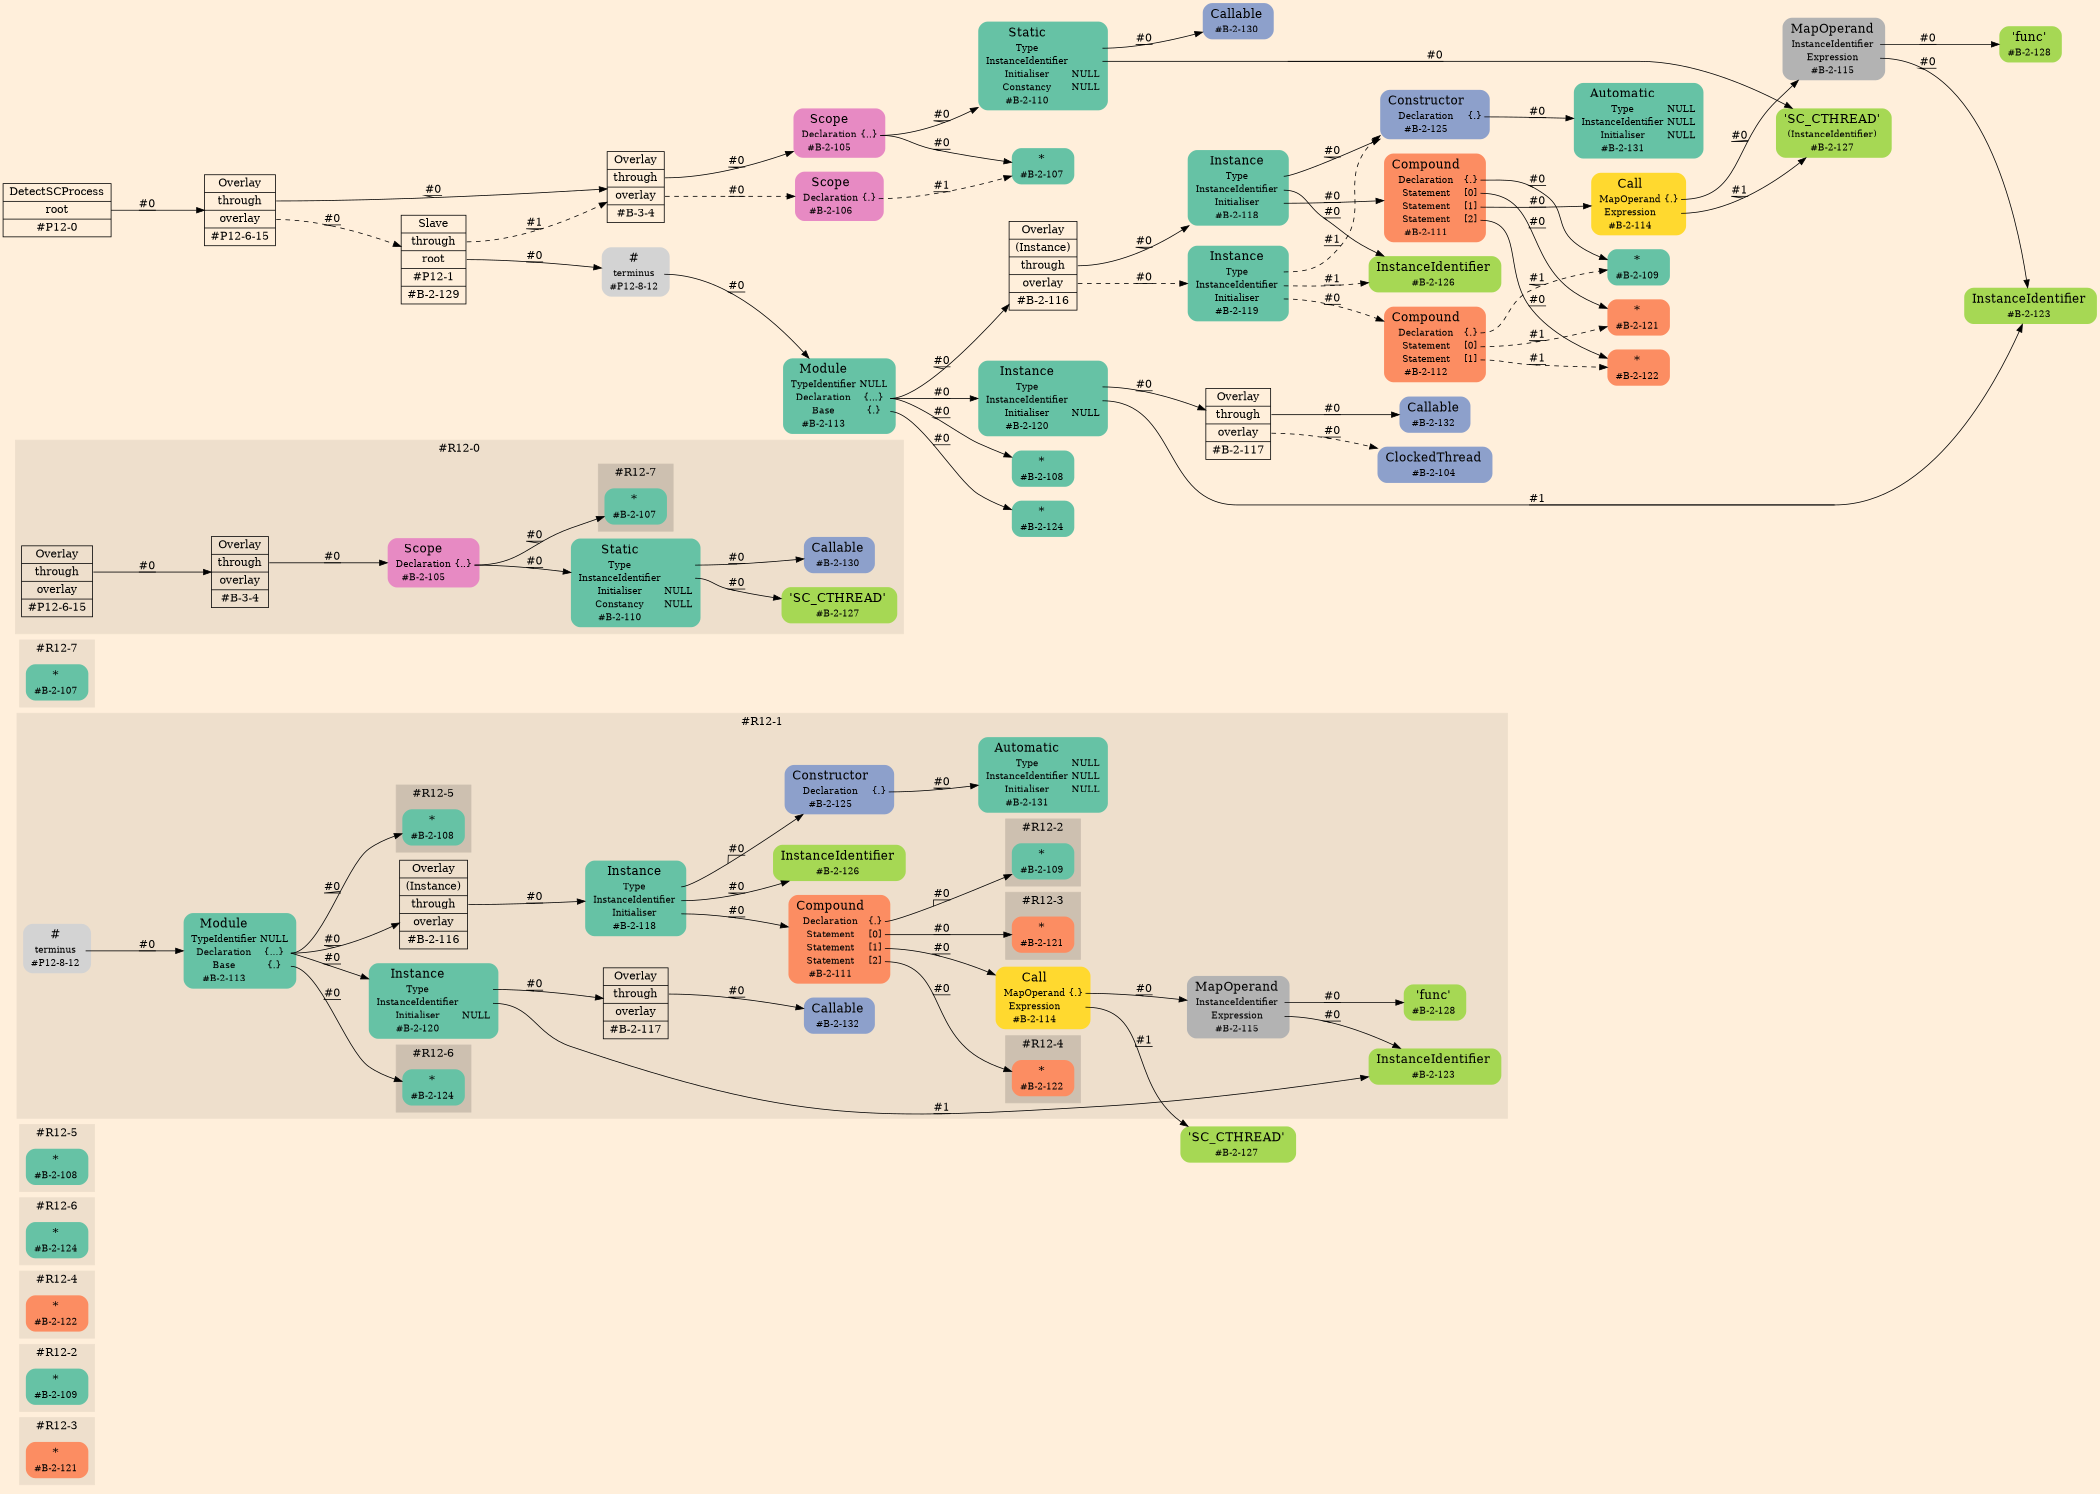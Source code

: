 digraph Inferno {
graph [
rankdir = "LR"
ranksep = 1.0
size = "14,20"
bgcolor = antiquewhite1
color = black
fontcolor = black
];
node [
];
subgraph "cluster#R12-3" {
label = "#R12-3"
style = "filled"
color = antiquewhite2
"#R12-3/#B-2-121" [
shape = "plaintext"
fillcolor = "/set28/2"
label = <<TABLE BORDER="0" CELLBORDER="0" CELLSPACING="0">
 <TR>
  <TD><FONT POINT-SIZE="16.0">*</FONT></TD>
  <TD></TD>
 </TR>
 <TR>
  <TD>#B-2-121</TD>
  <TD PORT="port0"></TD>
 </TR>
</TABLE>>
style = "rounded,filled"
fontsize = "12"
];
}
subgraph "cluster#R12-2" {
label = "#R12-2"
style = "filled"
color = antiquewhite2
"#R12-2/#B-2-109" [
shape = "plaintext"
fillcolor = "/set28/1"
label = <<TABLE BORDER="0" CELLBORDER="0" CELLSPACING="0">
 <TR>
  <TD><FONT POINT-SIZE="16.0">*</FONT></TD>
  <TD></TD>
 </TR>
 <TR>
  <TD>#B-2-109</TD>
  <TD PORT="port0"></TD>
 </TR>
</TABLE>>
style = "rounded,filled"
fontsize = "12"
];
}
subgraph "cluster#R12-4" {
label = "#R12-4"
style = "filled"
color = antiquewhite2
"#R12-4/#B-2-122" [
shape = "plaintext"
fillcolor = "/set28/2"
label = <<TABLE BORDER="0" CELLBORDER="0" CELLSPACING="0">
 <TR>
  <TD><FONT POINT-SIZE="16.0">*</FONT></TD>
  <TD></TD>
 </TR>
 <TR>
  <TD>#B-2-122</TD>
  <TD PORT="port0"></TD>
 </TR>
</TABLE>>
style = "rounded,filled"
fontsize = "12"
];
}
subgraph "cluster#R12-6" {
label = "#R12-6"
style = "filled"
color = antiquewhite2
"#R12-6/#B-2-124" [
shape = "plaintext"
fillcolor = "/set28/1"
label = <<TABLE BORDER="0" CELLBORDER="0" CELLSPACING="0">
 <TR>
  <TD><FONT POINT-SIZE="16.0">*</FONT></TD>
  <TD></TD>
 </TR>
 <TR>
  <TD>#B-2-124</TD>
  <TD PORT="port0"></TD>
 </TR>
</TABLE>>
style = "rounded,filled"
fontsize = "12"
];
}
subgraph "cluster#R12-5" {
label = "#R12-5"
style = "filled"
color = antiquewhite2
"#R12-5/#B-2-108" [
shape = "plaintext"
fillcolor = "/set28/1"
label = <<TABLE BORDER="0" CELLBORDER="0" CELLSPACING="0">
 <TR>
  <TD><FONT POINT-SIZE="16.0">*</FONT></TD>
  <TD></TD>
 </TR>
 <TR>
  <TD>#B-2-108</TD>
  <TD PORT="port0"></TD>
 </TR>
</TABLE>>
style = "rounded,filled"
fontsize = "12"
];
}
"#R12-1/#B-2-127" [
shape = "plaintext"
fillcolor = "/set28/5"
label = <<TABLE BORDER="0" CELLBORDER="0" CELLSPACING="0">
 <TR>
  <TD><FONT POINT-SIZE="16.0">'SC_CTHREAD'</FONT></TD>
  <TD></TD>
 </TR>
 <TR>
  <TD>#B-2-127</TD>
  <TD PORT="port0"></TD>
 </TR>
</TABLE>>
style = "rounded,filled"
fontsize = "12"
];
subgraph "cluster#R12-1" {
label = "#R12-1"
style = "filled"
color = antiquewhite2
"#R12-1/#B-2-132" [
shape = "plaintext"
fillcolor = "/set28/3"
label = <<TABLE BORDER="0" CELLBORDER="0" CELLSPACING="0">
 <TR>
  <TD><FONT POINT-SIZE="16.0">Callable</FONT></TD>
  <TD></TD>
 </TR>
 <TR>
  <TD>#B-2-132</TD>
  <TD PORT="port0"></TD>
 </TR>
</TABLE>>
style = "rounded,filled"
fontsize = "12"
];
"#R12-1/#B-2-117" [
shape = "record"
fillcolor = antiquewhite2
label = "<fixed> Overlay | <port0> through | <port1> overlay | <port2> #B-2-117"
style = "filled"
fontsize = "14"
color = black
fontcolor = black
];
"#R12-1/#B-2-120" [
shape = "plaintext"
fillcolor = "/set28/1"
label = <<TABLE BORDER="0" CELLBORDER="0" CELLSPACING="0">
 <TR>
  <TD><FONT POINT-SIZE="16.0">Instance</FONT></TD>
  <TD></TD>
 </TR>
 <TR>
  <TD>Type</TD>
  <TD PORT="port0"></TD>
 </TR>
 <TR>
  <TD>InstanceIdentifier</TD>
  <TD PORT="port1"></TD>
 </TR>
 <TR>
  <TD>Initialiser</TD>
  <TD PORT="port2">NULL</TD>
 </TR>
 <TR>
  <TD>#B-2-120</TD>
  <TD PORT="port3"></TD>
 </TR>
</TABLE>>
style = "rounded,filled"
fontsize = "12"
];
"#R12-1/#B-2-128" [
shape = "plaintext"
fillcolor = "/set28/5"
label = <<TABLE BORDER="0" CELLBORDER="0" CELLSPACING="0">
 <TR>
  <TD><FONT POINT-SIZE="16.0">'func'</FONT></TD>
  <TD></TD>
 </TR>
 <TR>
  <TD>#B-2-128</TD>
  <TD PORT="port0"></TD>
 </TR>
</TABLE>>
style = "rounded,filled"
fontsize = "12"
];
"#R12-1/#B-2-115" [
shape = "plaintext"
fillcolor = "/set28/8"
label = <<TABLE BORDER="0" CELLBORDER="0" CELLSPACING="0">
 <TR>
  <TD><FONT POINT-SIZE="16.0">MapOperand</FONT></TD>
  <TD></TD>
 </TR>
 <TR>
  <TD>InstanceIdentifier</TD>
  <TD PORT="port0"></TD>
 </TR>
 <TR>
  <TD>Expression</TD>
  <TD PORT="port1"></TD>
 </TR>
 <TR>
  <TD>#B-2-115</TD>
  <TD PORT="port2"></TD>
 </TR>
</TABLE>>
style = "rounded,filled"
fontsize = "12"
];
"#R12-1/#B-2-111" [
shape = "plaintext"
fillcolor = "/set28/2"
label = <<TABLE BORDER="0" CELLBORDER="0" CELLSPACING="0">
 <TR>
  <TD><FONT POINT-SIZE="16.0">Compound</FONT></TD>
  <TD></TD>
 </TR>
 <TR>
  <TD>Declaration</TD>
  <TD PORT="port0">{.}</TD>
 </TR>
 <TR>
  <TD>Statement</TD>
  <TD PORT="port1">[0]</TD>
 </TR>
 <TR>
  <TD>Statement</TD>
  <TD PORT="port2">[1]</TD>
 </TR>
 <TR>
  <TD>Statement</TD>
  <TD PORT="port3">[2]</TD>
 </TR>
 <TR>
  <TD>#B-2-111</TD>
  <TD PORT="port4"></TD>
 </TR>
</TABLE>>
style = "rounded,filled"
fontsize = "12"
];
"#R12-1/#B-2-123" [
shape = "plaintext"
fillcolor = "/set28/5"
label = <<TABLE BORDER="0" CELLBORDER="0" CELLSPACING="0">
 <TR>
  <TD><FONT POINT-SIZE="16.0">InstanceIdentifier</FONT></TD>
  <TD></TD>
 </TR>
 <TR>
  <TD>#B-2-123</TD>
  <TD PORT="port0"></TD>
 </TR>
</TABLE>>
style = "rounded,filled"
fontsize = "12"
];
"#R12-1/#B-2-113" [
shape = "plaintext"
fillcolor = "/set28/1"
label = <<TABLE BORDER="0" CELLBORDER="0" CELLSPACING="0">
 <TR>
  <TD><FONT POINT-SIZE="16.0">Module</FONT></TD>
  <TD></TD>
 </TR>
 <TR>
  <TD>TypeIdentifier</TD>
  <TD PORT="port0">NULL</TD>
 </TR>
 <TR>
  <TD>Declaration</TD>
  <TD PORT="port1">{...}</TD>
 </TR>
 <TR>
  <TD>Base</TD>
  <TD PORT="port2">{.}</TD>
 </TR>
 <TR>
  <TD>#B-2-113</TD>
  <TD PORT="port3"></TD>
 </TR>
</TABLE>>
style = "rounded,filled"
fontsize = "12"
];
"#R12-1/#P12-8-12" [
shape = "plaintext"
label = <<TABLE BORDER="0" CELLBORDER="0" CELLSPACING="0">
 <TR>
  <TD><FONT POINT-SIZE="16.0">#</FONT></TD>
  <TD></TD>
 </TR>
 <TR>
  <TD>terminus</TD>
  <TD PORT="port0"></TD>
 </TR>
 <TR>
  <TD>#P12-8-12</TD>
  <TD PORT="port1"></TD>
 </TR>
</TABLE>>
style = "rounded,filled"
fontsize = "12"
];
"#R12-1/#B-2-116" [
shape = "record"
fillcolor = antiquewhite2
label = "<fixed> Overlay | <port0> (Instance) | <port1> through | <port2> overlay | <port3> #B-2-116"
style = "filled"
fontsize = "14"
color = black
fontcolor = black
];
"#R12-1/#B-2-131" [
shape = "plaintext"
fillcolor = "/set28/1"
label = <<TABLE BORDER="0" CELLBORDER="0" CELLSPACING="0">
 <TR>
  <TD><FONT POINT-SIZE="16.0">Automatic</FONT></TD>
  <TD></TD>
 </TR>
 <TR>
  <TD>Type</TD>
  <TD PORT="port0">NULL</TD>
 </TR>
 <TR>
  <TD>InstanceIdentifier</TD>
  <TD PORT="port1">NULL</TD>
 </TR>
 <TR>
  <TD>Initialiser</TD>
  <TD PORT="port2">NULL</TD>
 </TR>
 <TR>
  <TD>#B-2-131</TD>
  <TD PORT="port3"></TD>
 </TR>
</TABLE>>
style = "rounded,filled"
fontsize = "12"
];
"#R12-1/#B-2-114" [
shape = "plaintext"
fillcolor = "/set28/6"
label = <<TABLE BORDER="0" CELLBORDER="0" CELLSPACING="0">
 <TR>
  <TD><FONT POINT-SIZE="16.0">Call</FONT></TD>
  <TD></TD>
 </TR>
 <TR>
  <TD>MapOperand</TD>
  <TD PORT="port0">{.}</TD>
 </TR>
 <TR>
  <TD>Expression</TD>
  <TD PORT="port1"></TD>
 </TR>
 <TR>
  <TD>#B-2-114</TD>
  <TD PORT="port2"></TD>
 </TR>
</TABLE>>
style = "rounded,filled"
fontsize = "12"
];
"#R12-1/#B-2-126" [
shape = "plaintext"
fillcolor = "/set28/5"
label = <<TABLE BORDER="0" CELLBORDER="0" CELLSPACING="0">
 <TR>
  <TD><FONT POINT-SIZE="16.0">InstanceIdentifier</FONT></TD>
  <TD></TD>
 </TR>
 <TR>
  <TD>#B-2-126</TD>
  <TD PORT="port0"></TD>
 </TR>
</TABLE>>
style = "rounded,filled"
fontsize = "12"
];
"#R12-1/#B-2-118" [
shape = "plaintext"
fillcolor = "/set28/1"
label = <<TABLE BORDER="0" CELLBORDER="0" CELLSPACING="0">
 <TR>
  <TD><FONT POINT-SIZE="16.0">Instance</FONT></TD>
  <TD></TD>
 </TR>
 <TR>
  <TD>Type</TD>
  <TD PORT="port0"></TD>
 </TR>
 <TR>
  <TD>InstanceIdentifier</TD>
  <TD PORT="port1"></TD>
 </TR>
 <TR>
  <TD>Initialiser</TD>
  <TD PORT="port2"></TD>
 </TR>
 <TR>
  <TD>#B-2-118</TD>
  <TD PORT="port3"></TD>
 </TR>
</TABLE>>
style = "rounded,filled"
fontsize = "12"
];
"#R12-1/#B-2-125" [
shape = "plaintext"
fillcolor = "/set28/3"
label = <<TABLE BORDER="0" CELLBORDER="0" CELLSPACING="0">
 <TR>
  <TD><FONT POINT-SIZE="16.0">Constructor</FONT></TD>
  <TD></TD>
 </TR>
 <TR>
  <TD>Declaration</TD>
  <TD PORT="port0">{.}</TD>
 </TR>
 <TR>
  <TD>#B-2-125</TD>
  <TD PORT="port1"></TD>
 </TR>
</TABLE>>
style = "rounded,filled"
fontsize = "12"
];
subgraph "cluster#R12-5" {
label = "#R12-5"
style = "filled"
color = antiquewhite3
"#R12-1/#B-2-108" [
shape = "plaintext"
fillcolor = "/set28/1"
label = <<TABLE BORDER="0" CELLBORDER="0" CELLSPACING="0">
 <TR>
  <TD><FONT POINT-SIZE="16.0">*</FONT></TD>
  <TD></TD>
 </TR>
 <TR>
  <TD>#B-2-108</TD>
  <TD PORT="port0"></TD>
 </TR>
</TABLE>>
style = "rounded,filled"
fontsize = "12"
];
}
subgraph "cluster#R12-6" {
label = "#R12-6"
style = "filled"
color = antiquewhite3
"#R12-1/#B-2-124" [
shape = "plaintext"
fillcolor = "/set28/1"
label = <<TABLE BORDER="0" CELLBORDER="0" CELLSPACING="0">
 <TR>
  <TD><FONT POINT-SIZE="16.0">*</FONT></TD>
  <TD></TD>
 </TR>
 <TR>
  <TD>#B-2-124</TD>
  <TD PORT="port0"></TD>
 </TR>
</TABLE>>
style = "rounded,filled"
fontsize = "12"
];
}
subgraph "cluster#R12-4" {
label = "#R12-4"
style = "filled"
color = antiquewhite3
"#R12-1/#B-2-122" [
shape = "plaintext"
fillcolor = "/set28/2"
label = <<TABLE BORDER="0" CELLBORDER="0" CELLSPACING="0">
 <TR>
  <TD><FONT POINT-SIZE="16.0">*</FONT></TD>
  <TD></TD>
 </TR>
 <TR>
  <TD>#B-2-122</TD>
  <TD PORT="port0"></TD>
 </TR>
</TABLE>>
style = "rounded,filled"
fontsize = "12"
];
}
subgraph "cluster#R12-2" {
label = "#R12-2"
style = "filled"
color = antiquewhite3
"#R12-1/#B-2-109" [
shape = "plaintext"
fillcolor = "/set28/1"
label = <<TABLE BORDER="0" CELLBORDER="0" CELLSPACING="0">
 <TR>
  <TD><FONT POINT-SIZE="16.0">*</FONT></TD>
  <TD></TD>
 </TR>
 <TR>
  <TD>#B-2-109</TD>
  <TD PORT="port0"></TD>
 </TR>
</TABLE>>
style = "rounded,filled"
fontsize = "12"
];
}
subgraph "cluster#R12-3" {
label = "#R12-3"
style = "filled"
color = antiquewhite3
"#R12-1/#B-2-121" [
shape = "plaintext"
fillcolor = "/set28/2"
label = <<TABLE BORDER="0" CELLBORDER="0" CELLSPACING="0">
 <TR>
  <TD><FONT POINT-SIZE="16.0">*</FONT></TD>
  <TD></TD>
 </TR>
 <TR>
  <TD>#B-2-121</TD>
  <TD PORT="port0"></TD>
 </TR>
</TABLE>>
style = "rounded,filled"
fontsize = "12"
];
}
}
subgraph "cluster#R12-7" {
label = "#R12-7"
style = "filled"
color = antiquewhite2
"#R12-7/#B-2-107" [
shape = "plaintext"
fillcolor = "/set28/1"
label = <<TABLE BORDER="0" CELLBORDER="0" CELLSPACING="0">
 <TR>
  <TD><FONT POINT-SIZE="16.0">*</FONT></TD>
  <TD></TD>
 </TR>
 <TR>
  <TD>#B-2-107</TD>
  <TD PORT="port0"></TD>
 </TR>
</TABLE>>
style = "rounded,filled"
fontsize = "12"
];
}
subgraph "cluster#R12-0" {
label = "#R12-0"
style = "filled"
color = antiquewhite2
"#R12-0/#B-2-130" [
shape = "plaintext"
fillcolor = "/set28/3"
label = <<TABLE BORDER="0" CELLBORDER="0" CELLSPACING="0">
 <TR>
  <TD><FONT POINT-SIZE="16.0">Callable</FONT></TD>
  <TD></TD>
 </TR>
 <TR>
  <TD>#B-2-130</TD>
  <TD PORT="port0"></TD>
 </TR>
</TABLE>>
style = "rounded,filled"
fontsize = "12"
];
"#R12-0/#B-2-110" [
shape = "plaintext"
fillcolor = "/set28/1"
label = <<TABLE BORDER="0" CELLBORDER="0" CELLSPACING="0">
 <TR>
  <TD><FONT POINT-SIZE="16.0">Static</FONT></TD>
  <TD></TD>
 </TR>
 <TR>
  <TD>Type</TD>
  <TD PORT="port0"></TD>
 </TR>
 <TR>
  <TD>InstanceIdentifier</TD>
  <TD PORT="port1"></TD>
 </TR>
 <TR>
  <TD>Initialiser</TD>
  <TD PORT="port2">NULL</TD>
 </TR>
 <TR>
  <TD>Constancy</TD>
  <TD PORT="port3">NULL</TD>
 </TR>
 <TR>
  <TD>#B-2-110</TD>
  <TD PORT="port4"></TD>
 </TR>
</TABLE>>
style = "rounded,filled"
fontsize = "12"
];
"#R12-0/#B-2-127" [
shape = "plaintext"
fillcolor = "/set28/5"
label = <<TABLE BORDER="0" CELLBORDER="0" CELLSPACING="0">
 <TR>
  <TD><FONT POINT-SIZE="16.0">'SC_CTHREAD'</FONT></TD>
  <TD></TD>
 </TR>
 <TR>
  <TD>#B-2-127</TD>
  <TD PORT="port0"></TD>
 </TR>
</TABLE>>
style = "rounded,filled"
fontsize = "12"
];
"#R12-0/#B-2-105" [
shape = "plaintext"
fillcolor = "/set28/4"
label = <<TABLE BORDER="0" CELLBORDER="0" CELLSPACING="0">
 <TR>
  <TD><FONT POINT-SIZE="16.0">Scope</FONT></TD>
  <TD></TD>
 </TR>
 <TR>
  <TD>Declaration</TD>
  <TD PORT="port0">{..}</TD>
 </TR>
 <TR>
  <TD>#B-2-105</TD>
  <TD PORT="port1"></TD>
 </TR>
</TABLE>>
style = "rounded,filled"
fontsize = "12"
];
"#R12-0/#P12-6-15" [
shape = "record"
fillcolor = antiquewhite2
label = "<fixed> Overlay | <port0> through | <port1> overlay | <port2> #P12-6-15"
style = "filled"
fontsize = "14"
color = black
fontcolor = black
];
"#R12-0/#B-3-4" [
shape = "record"
fillcolor = antiquewhite2
label = "<fixed> Overlay | <port0> through | <port1> overlay | <port2> #B-3-4"
style = "filled"
fontsize = "14"
color = black
fontcolor = black
];
subgraph "cluster#R12-7" {
label = "#R12-7"
style = "filled"
color = antiquewhite3
"#R12-0/#B-2-107" [
shape = "plaintext"
fillcolor = "/set28/1"
label = <<TABLE BORDER="0" CELLBORDER="0" CELLSPACING="0">
 <TR>
  <TD><FONT POINT-SIZE="16.0">*</FONT></TD>
  <TD></TD>
 </TR>
 <TR>
  <TD>#B-2-107</TD>
  <TD PORT="port0"></TD>
 </TR>
</TABLE>>
style = "rounded,filled"
fontsize = "12"
];
}
}
"CR#P12-0" [
shape = "record"
fillcolor = antiquewhite1
label = "<fixed> DetectSCProcess | <port0> root | <port1> #P12-0"
style = "filled"
fontsize = "14"
color = black
fontcolor = black
];
"#P12-6-15" [
shape = "record"
fillcolor = antiquewhite1
label = "<fixed> Overlay | <port0> through | <port1> overlay | <port2> #P12-6-15"
style = "filled"
fontsize = "14"
color = black
fontcolor = black
];
"#B-3-4" [
shape = "record"
fillcolor = antiquewhite1
label = "<fixed> Overlay | <port0> through | <port1> overlay | <port2> #B-3-4"
style = "filled"
fontsize = "14"
color = black
fontcolor = black
];
"#B-2-105" [
shape = "plaintext"
fillcolor = "/set28/4"
label = <<TABLE BORDER="0" CELLBORDER="0" CELLSPACING="0">
 <TR>
  <TD><FONT POINT-SIZE="16.0">Scope</FONT></TD>
  <TD></TD>
 </TR>
 <TR>
  <TD>Declaration</TD>
  <TD PORT="port0">{..}</TD>
 </TR>
 <TR>
  <TD>#B-2-105</TD>
  <TD PORT="port1"></TD>
 </TR>
</TABLE>>
style = "rounded,filled"
fontsize = "12"
];
"#B-2-107" [
shape = "plaintext"
fillcolor = "/set28/1"
label = <<TABLE BORDER="0" CELLBORDER="0" CELLSPACING="0">
 <TR>
  <TD><FONT POINT-SIZE="16.0">*</FONT></TD>
  <TD></TD>
 </TR>
 <TR>
  <TD>#B-2-107</TD>
  <TD PORT="port0"></TD>
 </TR>
</TABLE>>
style = "rounded,filled"
fontsize = "12"
];
"#B-2-110" [
shape = "plaintext"
fillcolor = "/set28/1"
label = <<TABLE BORDER="0" CELLBORDER="0" CELLSPACING="0">
 <TR>
  <TD><FONT POINT-SIZE="16.0">Static</FONT></TD>
  <TD></TD>
 </TR>
 <TR>
  <TD>Type</TD>
  <TD PORT="port0"></TD>
 </TR>
 <TR>
  <TD>InstanceIdentifier</TD>
  <TD PORT="port1"></TD>
 </TR>
 <TR>
  <TD>Initialiser</TD>
  <TD PORT="port2">NULL</TD>
 </TR>
 <TR>
  <TD>Constancy</TD>
  <TD PORT="port3">NULL</TD>
 </TR>
 <TR>
  <TD>#B-2-110</TD>
  <TD PORT="port4"></TD>
 </TR>
</TABLE>>
style = "rounded,filled"
fontsize = "12"
];
"#B-2-130" [
shape = "plaintext"
fillcolor = "/set28/3"
label = <<TABLE BORDER="0" CELLBORDER="0" CELLSPACING="0">
 <TR>
  <TD><FONT POINT-SIZE="16.0">Callable</FONT></TD>
  <TD></TD>
 </TR>
 <TR>
  <TD>#B-2-130</TD>
  <TD PORT="port0"></TD>
 </TR>
</TABLE>>
style = "rounded,filled"
fontsize = "12"
];
"#B-2-127" [
shape = "plaintext"
fillcolor = "/set28/5"
label = <<TABLE BORDER="0" CELLBORDER="0" CELLSPACING="0">
 <TR>
  <TD><FONT POINT-SIZE="16.0">'SC_CTHREAD'</FONT></TD>
  <TD></TD>
 </TR>
 <TR>
  <TD>(InstanceIdentifier)</TD>
  <TD PORT="port0"></TD>
 </TR>
 <TR>
  <TD>#B-2-127</TD>
  <TD PORT="port1"></TD>
 </TR>
</TABLE>>
style = "rounded,filled"
fontsize = "12"
];
"#B-2-106" [
shape = "plaintext"
fillcolor = "/set28/4"
label = <<TABLE BORDER="0" CELLBORDER="0" CELLSPACING="0">
 <TR>
  <TD><FONT POINT-SIZE="16.0">Scope</FONT></TD>
  <TD></TD>
 </TR>
 <TR>
  <TD>Declaration</TD>
  <TD PORT="port0">{.}</TD>
 </TR>
 <TR>
  <TD>#B-2-106</TD>
  <TD PORT="port1"></TD>
 </TR>
</TABLE>>
style = "rounded,filled"
fontsize = "12"
];
"#B-2-129" [
shape = "record"
fillcolor = antiquewhite1
label = "<fixed> Slave | <port0> through | <port1> root | <port2> #P12-1 | <port3> #B-2-129"
style = "filled"
fontsize = "14"
color = black
fontcolor = black
];
"#P12-8-12" [
shape = "plaintext"
label = <<TABLE BORDER="0" CELLBORDER="0" CELLSPACING="0">
 <TR>
  <TD><FONT POINT-SIZE="16.0">#</FONT></TD>
  <TD></TD>
 </TR>
 <TR>
  <TD>terminus</TD>
  <TD PORT="port0"></TD>
 </TR>
 <TR>
  <TD>#P12-8-12</TD>
  <TD PORT="port1"></TD>
 </TR>
</TABLE>>
style = "rounded,filled"
fontsize = "12"
];
"#B-2-113" [
shape = "plaintext"
fillcolor = "/set28/1"
label = <<TABLE BORDER="0" CELLBORDER="0" CELLSPACING="0">
 <TR>
  <TD><FONT POINT-SIZE="16.0">Module</FONT></TD>
  <TD></TD>
 </TR>
 <TR>
  <TD>TypeIdentifier</TD>
  <TD PORT="port0">NULL</TD>
 </TR>
 <TR>
  <TD>Declaration</TD>
  <TD PORT="port1">{...}</TD>
 </TR>
 <TR>
  <TD>Base</TD>
  <TD PORT="port2">{.}</TD>
 </TR>
 <TR>
  <TD>#B-2-113</TD>
  <TD PORT="port3"></TD>
 </TR>
</TABLE>>
style = "rounded,filled"
fontsize = "12"
];
"#B-2-116" [
shape = "record"
fillcolor = antiquewhite1
label = "<fixed> Overlay | <port0> (Instance) | <port1> through | <port2> overlay | <port3> #B-2-116"
style = "filled"
fontsize = "14"
color = black
fontcolor = black
];
"#B-2-118" [
shape = "plaintext"
fillcolor = "/set28/1"
label = <<TABLE BORDER="0" CELLBORDER="0" CELLSPACING="0">
 <TR>
  <TD><FONT POINT-SIZE="16.0">Instance</FONT></TD>
  <TD></TD>
 </TR>
 <TR>
  <TD>Type</TD>
  <TD PORT="port0"></TD>
 </TR>
 <TR>
  <TD>InstanceIdentifier</TD>
  <TD PORT="port1"></TD>
 </TR>
 <TR>
  <TD>Initialiser</TD>
  <TD PORT="port2"></TD>
 </TR>
 <TR>
  <TD>#B-2-118</TD>
  <TD PORT="port3"></TD>
 </TR>
</TABLE>>
style = "rounded,filled"
fontsize = "12"
];
"#B-2-125" [
shape = "plaintext"
fillcolor = "/set28/3"
label = <<TABLE BORDER="0" CELLBORDER="0" CELLSPACING="0">
 <TR>
  <TD><FONT POINT-SIZE="16.0">Constructor</FONT></TD>
  <TD></TD>
 </TR>
 <TR>
  <TD>Declaration</TD>
  <TD PORT="port0">{.}</TD>
 </TR>
 <TR>
  <TD>#B-2-125</TD>
  <TD PORT="port1"></TD>
 </TR>
</TABLE>>
style = "rounded,filled"
fontsize = "12"
];
"#B-2-131" [
shape = "plaintext"
fillcolor = "/set28/1"
label = <<TABLE BORDER="0" CELLBORDER="0" CELLSPACING="0">
 <TR>
  <TD><FONT POINT-SIZE="16.0">Automatic</FONT></TD>
  <TD></TD>
 </TR>
 <TR>
  <TD>Type</TD>
  <TD PORT="port0">NULL</TD>
 </TR>
 <TR>
  <TD>InstanceIdentifier</TD>
  <TD PORT="port1">NULL</TD>
 </TR>
 <TR>
  <TD>Initialiser</TD>
  <TD PORT="port2">NULL</TD>
 </TR>
 <TR>
  <TD>#B-2-131</TD>
  <TD PORT="port3"></TD>
 </TR>
</TABLE>>
style = "rounded,filled"
fontsize = "12"
];
"#B-2-126" [
shape = "plaintext"
fillcolor = "/set28/5"
label = <<TABLE BORDER="0" CELLBORDER="0" CELLSPACING="0">
 <TR>
  <TD><FONT POINT-SIZE="16.0">InstanceIdentifier</FONT></TD>
  <TD></TD>
 </TR>
 <TR>
  <TD>#B-2-126</TD>
  <TD PORT="port0"></TD>
 </TR>
</TABLE>>
style = "rounded,filled"
fontsize = "12"
];
"#B-2-111" [
shape = "plaintext"
fillcolor = "/set28/2"
label = <<TABLE BORDER="0" CELLBORDER="0" CELLSPACING="0">
 <TR>
  <TD><FONT POINT-SIZE="16.0">Compound</FONT></TD>
  <TD></TD>
 </TR>
 <TR>
  <TD>Declaration</TD>
  <TD PORT="port0">{.}</TD>
 </TR>
 <TR>
  <TD>Statement</TD>
  <TD PORT="port1">[0]</TD>
 </TR>
 <TR>
  <TD>Statement</TD>
  <TD PORT="port2">[1]</TD>
 </TR>
 <TR>
  <TD>Statement</TD>
  <TD PORT="port3">[2]</TD>
 </TR>
 <TR>
  <TD>#B-2-111</TD>
  <TD PORT="port4"></TD>
 </TR>
</TABLE>>
style = "rounded,filled"
fontsize = "12"
];
"#B-2-109" [
shape = "plaintext"
fillcolor = "/set28/1"
label = <<TABLE BORDER="0" CELLBORDER="0" CELLSPACING="0">
 <TR>
  <TD><FONT POINT-SIZE="16.0">*</FONT></TD>
  <TD></TD>
 </TR>
 <TR>
  <TD>#B-2-109</TD>
  <TD PORT="port0"></TD>
 </TR>
</TABLE>>
style = "rounded,filled"
fontsize = "12"
];
"#B-2-121" [
shape = "plaintext"
fillcolor = "/set28/2"
label = <<TABLE BORDER="0" CELLBORDER="0" CELLSPACING="0">
 <TR>
  <TD><FONT POINT-SIZE="16.0">*</FONT></TD>
  <TD></TD>
 </TR>
 <TR>
  <TD>#B-2-121</TD>
  <TD PORT="port0"></TD>
 </TR>
</TABLE>>
style = "rounded,filled"
fontsize = "12"
];
"#B-2-114" [
shape = "plaintext"
fillcolor = "/set28/6"
label = <<TABLE BORDER="0" CELLBORDER="0" CELLSPACING="0">
 <TR>
  <TD><FONT POINT-SIZE="16.0">Call</FONT></TD>
  <TD></TD>
 </TR>
 <TR>
  <TD>MapOperand</TD>
  <TD PORT="port0">{.}</TD>
 </TR>
 <TR>
  <TD>Expression</TD>
  <TD PORT="port1"></TD>
 </TR>
 <TR>
  <TD>#B-2-114</TD>
  <TD PORT="port2"></TD>
 </TR>
</TABLE>>
style = "rounded,filled"
fontsize = "12"
];
"#B-2-115" [
shape = "plaintext"
fillcolor = "/set28/8"
label = <<TABLE BORDER="0" CELLBORDER="0" CELLSPACING="0">
 <TR>
  <TD><FONT POINT-SIZE="16.0">MapOperand</FONT></TD>
  <TD></TD>
 </TR>
 <TR>
  <TD>InstanceIdentifier</TD>
  <TD PORT="port0"></TD>
 </TR>
 <TR>
  <TD>Expression</TD>
  <TD PORT="port1"></TD>
 </TR>
 <TR>
  <TD>#B-2-115</TD>
  <TD PORT="port2"></TD>
 </TR>
</TABLE>>
style = "rounded,filled"
fontsize = "12"
];
"#B-2-128" [
shape = "plaintext"
fillcolor = "/set28/5"
label = <<TABLE BORDER="0" CELLBORDER="0" CELLSPACING="0">
 <TR>
  <TD><FONT POINT-SIZE="16.0">'func'</FONT></TD>
  <TD></TD>
 </TR>
 <TR>
  <TD>#B-2-128</TD>
  <TD PORT="port0"></TD>
 </TR>
</TABLE>>
style = "rounded,filled"
fontsize = "12"
];
"#B-2-123" [
shape = "plaintext"
fillcolor = "/set28/5"
label = <<TABLE BORDER="0" CELLBORDER="0" CELLSPACING="0">
 <TR>
  <TD><FONT POINT-SIZE="16.0">InstanceIdentifier</FONT></TD>
  <TD></TD>
 </TR>
 <TR>
  <TD>#B-2-123</TD>
  <TD PORT="port0"></TD>
 </TR>
</TABLE>>
style = "rounded,filled"
fontsize = "12"
];
"#B-2-122" [
shape = "plaintext"
fillcolor = "/set28/2"
label = <<TABLE BORDER="0" CELLBORDER="0" CELLSPACING="0">
 <TR>
  <TD><FONT POINT-SIZE="16.0">*</FONT></TD>
  <TD></TD>
 </TR>
 <TR>
  <TD>#B-2-122</TD>
  <TD PORT="port0"></TD>
 </TR>
</TABLE>>
style = "rounded,filled"
fontsize = "12"
];
"#B-2-119" [
shape = "plaintext"
fillcolor = "/set28/1"
label = <<TABLE BORDER="0" CELLBORDER="0" CELLSPACING="0">
 <TR>
  <TD><FONT POINT-SIZE="16.0">Instance</FONT></TD>
  <TD></TD>
 </TR>
 <TR>
  <TD>Type</TD>
  <TD PORT="port0"></TD>
 </TR>
 <TR>
  <TD>InstanceIdentifier</TD>
  <TD PORT="port1"></TD>
 </TR>
 <TR>
  <TD>Initialiser</TD>
  <TD PORT="port2"></TD>
 </TR>
 <TR>
  <TD>#B-2-119</TD>
  <TD PORT="port3"></TD>
 </TR>
</TABLE>>
style = "rounded,filled"
fontsize = "12"
];
"#B-2-112" [
shape = "plaintext"
fillcolor = "/set28/2"
label = <<TABLE BORDER="0" CELLBORDER="0" CELLSPACING="0">
 <TR>
  <TD><FONT POINT-SIZE="16.0">Compound</FONT></TD>
  <TD></TD>
 </TR>
 <TR>
  <TD>Declaration</TD>
  <TD PORT="port0">{.}</TD>
 </TR>
 <TR>
  <TD>Statement</TD>
  <TD PORT="port1">[0]</TD>
 </TR>
 <TR>
  <TD>Statement</TD>
  <TD PORT="port2">[1]</TD>
 </TR>
 <TR>
  <TD>#B-2-112</TD>
  <TD PORT="port3"></TD>
 </TR>
</TABLE>>
style = "rounded,filled"
fontsize = "12"
];
"#B-2-120" [
shape = "plaintext"
fillcolor = "/set28/1"
label = <<TABLE BORDER="0" CELLBORDER="0" CELLSPACING="0">
 <TR>
  <TD><FONT POINT-SIZE="16.0">Instance</FONT></TD>
  <TD></TD>
 </TR>
 <TR>
  <TD>Type</TD>
  <TD PORT="port0"></TD>
 </TR>
 <TR>
  <TD>InstanceIdentifier</TD>
  <TD PORT="port1"></TD>
 </TR>
 <TR>
  <TD>Initialiser</TD>
  <TD PORT="port2">NULL</TD>
 </TR>
 <TR>
  <TD>#B-2-120</TD>
  <TD PORT="port3"></TD>
 </TR>
</TABLE>>
style = "rounded,filled"
fontsize = "12"
];
"#B-2-117" [
shape = "record"
fillcolor = antiquewhite1
label = "<fixed> Overlay | <port0> through | <port1> overlay | <port2> #B-2-117"
style = "filled"
fontsize = "14"
color = black
fontcolor = black
];
"#B-2-132" [
shape = "plaintext"
fillcolor = "/set28/3"
label = <<TABLE BORDER="0" CELLBORDER="0" CELLSPACING="0">
 <TR>
  <TD><FONT POINT-SIZE="16.0">Callable</FONT></TD>
  <TD></TD>
 </TR>
 <TR>
  <TD>#B-2-132</TD>
  <TD PORT="port0"></TD>
 </TR>
</TABLE>>
style = "rounded,filled"
fontsize = "12"
];
"#B-2-104" [
shape = "plaintext"
fillcolor = "/set28/3"
label = <<TABLE BORDER="0" CELLBORDER="0" CELLSPACING="0">
 <TR>
  <TD><FONT POINT-SIZE="16.0">ClockedThread</FONT></TD>
  <TD></TD>
 </TR>
 <TR>
  <TD>#B-2-104</TD>
  <TD PORT="port0"></TD>
 </TR>
</TABLE>>
style = "rounded,filled"
fontsize = "12"
];
"#B-2-108" [
shape = "plaintext"
fillcolor = "/set28/1"
label = <<TABLE BORDER="0" CELLBORDER="0" CELLSPACING="0">
 <TR>
  <TD><FONT POINT-SIZE="16.0">*</FONT></TD>
  <TD></TD>
 </TR>
 <TR>
  <TD>#B-2-108</TD>
  <TD PORT="port0"></TD>
 </TR>
</TABLE>>
style = "rounded,filled"
fontsize = "12"
];
"#B-2-124" [
shape = "plaintext"
fillcolor = "/set28/1"
label = <<TABLE BORDER="0" CELLBORDER="0" CELLSPACING="0">
 <TR>
  <TD><FONT POINT-SIZE="16.0">*</FONT></TD>
  <TD></TD>
 </TR>
 <TR>
  <TD>#B-2-124</TD>
  <TD PORT="port0"></TD>
 </TR>
</TABLE>>
style = "rounded,filled"
fontsize = "12"
];
"CR#P12-0":port0 -> "#P12-6-15" [style="solid"
label = "#0"
decorate = true
color = black
fontcolor = black
];
"#P12-6-15":port0 -> "#B-3-4" [style="solid"
label = "#0"
decorate = true
color = black
fontcolor = black
];
"#P12-6-15":port1 -> "#B-2-129" [style="dashed"
label = "#0"
decorate = true
color = black
fontcolor = black
];
"#B-3-4":port0 -> "#B-2-105" [style="solid"
label = "#0"
decorate = true
color = black
fontcolor = black
];
"#B-3-4":port1 -> "#B-2-106" [style="dashed"
label = "#0"
decorate = true
color = black
fontcolor = black
];
"#B-2-105":port0 -> "#B-2-107" [style="solid"
label = "#0"
decorate = true
color = black
fontcolor = black
];
"#B-2-105":port0 -> "#B-2-110" [style="solid"
label = "#0"
decorate = true
color = black
fontcolor = black
];
"#B-2-110":port0 -> "#B-2-130" [style="solid"
label = "#0"
decorate = true
color = black
fontcolor = black
];
"#B-2-110":port1 -> "#B-2-127" [style="solid"
label = "#0"
decorate = true
color = black
fontcolor = black
];
"#B-2-106":port0 -> "#B-2-107" [style="dashed"
label = "#1"
decorate = true
color = black
fontcolor = black
];
"#B-2-129":port0 -> "#B-3-4" [style="dashed"
label = "#1"
decorate = true
color = black
fontcolor = black
];
"#B-2-129":port1 -> "#P12-8-12" [style="solid"
label = "#0"
decorate = true
color = black
fontcolor = black
];
"#P12-8-12":port0 -> "#B-2-113" [style="solid"
label = "#0"
decorate = true
color = black
fontcolor = black
];
"#B-2-113":port1 -> "#B-2-116" [style="solid"
label = "#0"
decorate = true
color = black
fontcolor = black
];
"#B-2-113":port1 -> "#B-2-120" [style="solid"
label = "#0"
decorate = true
color = black
fontcolor = black
];
"#B-2-113":port1 -> "#B-2-108" [style="solid"
label = "#0"
decorate = true
color = black
fontcolor = black
];
"#B-2-113":port2 -> "#B-2-124" [style="solid"
label = "#0"
decorate = true
color = black
fontcolor = black
];
"#B-2-116":port1 -> "#B-2-118" [style="solid"
label = "#0"
decorate = true
color = black
fontcolor = black
];
"#B-2-116":port2 -> "#B-2-119" [style="dashed"
label = "#0"
decorate = true
color = black
fontcolor = black
];
"#B-2-118":port0 -> "#B-2-125" [style="solid"
label = "#0"
decorate = true
color = black
fontcolor = black
];
"#B-2-118":port1 -> "#B-2-126" [style="solid"
label = "#0"
decorate = true
color = black
fontcolor = black
];
"#B-2-118":port2 -> "#B-2-111" [style="solid"
label = "#0"
decorate = true
color = black
fontcolor = black
];
"#B-2-125":port0 -> "#B-2-131" [style="solid"
label = "#0"
decorate = true
color = black
fontcolor = black
];
"#B-2-111":port0 -> "#B-2-109" [style="solid"
label = "#0"
decorate = true
color = black
fontcolor = black
];
"#B-2-111":port1 -> "#B-2-121" [style="solid"
label = "#0"
decorate = true
color = black
fontcolor = black
];
"#B-2-111":port2 -> "#B-2-114" [style="solid"
label = "#0"
decorate = true
color = black
fontcolor = black
];
"#B-2-111":port3 -> "#B-2-122" [style="solid"
label = "#0"
decorate = true
color = black
fontcolor = black
];
"#B-2-114":port0 -> "#B-2-115" [style="solid"
label = "#0"
decorate = true
color = black
fontcolor = black
];
"#B-2-114":port1 -> "#B-2-127" [style="solid"
label = "#1"
decorate = true
color = black
fontcolor = black
];
"#B-2-115":port0 -> "#B-2-128" [style="solid"
label = "#0"
decorate = true
color = black
fontcolor = black
];
"#B-2-115":port1 -> "#B-2-123" [style="solid"
label = "#0"
decorate = true
color = black
fontcolor = black
];
"#B-2-119":port0 -> "#B-2-125" [style="dashed"
label = "#1"
decorate = true
color = black
fontcolor = black
];
"#B-2-119":port1 -> "#B-2-126" [style="dashed"
label = "#1"
decorate = true
color = black
fontcolor = black
];
"#B-2-119":port2 -> "#B-2-112" [style="dashed"
label = "#0"
decorate = true
color = black
fontcolor = black
];
"#B-2-112":port0 -> "#B-2-109" [style="dashed"
label = "#1"
decorate = true
color = black
fontcolor = black
];
"#B-2-112":port1 -> "#B-2-121" [style="dashed"
label = "#1"
decorate = true
color = black
fontcolor = black
];
"#B-2-112":port2 -> "#B-2-122" [style="dashed"
label = "#1"
decorate = true
color = black
fontcolor = black
];
"#B-2-120":port0 -> "#B-2-117" [style="solid"
label = "#0"
decorate = true
color = black
fontcolor = black
];
"#B-2-120":port1 -> "#B-2-123" [style="solid"
label = "#1"
decorate = true
color = black
fontcolor = black
];
"#B-2-117":port0 -> "#B-2-132" [style="solid"
label = "#0"
decorate = true
color = black
fontcolor = black
];
"#B-2-117":port1 -> "#B-2-104" [style="dashed"
label = "#0"
decorate = true
color = black
fontcolor = black
];
"#R12-0/#B-2-110":port0 -> "#R12-0/#B-2-130" [style="solid"
label = "#0"
decorate = true
color = black
fontcolor = black
];
"#R12-0/#B-2-110":port1 -> "#R12-0/#B-2-127" [style="solid"
label = "#0"
decorate = true
color = black
fontcolor = black
];
"#R12-0/#B-2-105":port0 -> "#R12-0/#B-2-107" [style="solid"
label = "#0"
decorate = true
color = black
fontcolor = black
];
"#R12-0/#B-2-105":port0 -> "#R12-0/#B-2-110" [style="solid"
label = "#0"
decorate = true
color = black
fontcolor = black
];
"#R12-0/#P12-6-15":port0 -> "#R12-0/#B-3-4" [style="solid"
label = "#0"
decorate = true
color = black
fontcolor = black
];
"#R12-0/#B-3-4":port0 -> "#R12-0/#B-2-105" [style="solid"
label = "#0"
decorate = true
color = black
fontcolor = black
];
"#R12-1/#B-2-117":port0 -> "#R12-1/#B-2-132" [style="solid"
label = "#0"
decorate = true
color = black
fontcolor = black
];
"#R12-1/#B-2-120":port0 -> "#R12-1/#B-2-117" [style="solid"
label = "#0"
decorate = true
color = black
fontcolor = black
];
"#R12-1/#B-2-120":port1 -> "#R12-1/#B-2-123" [style="solid"
label = "#1"
decorate = true
color = black
fontcolor = black
];
"#R12-1/#B-2-115":port0 -> "#R12-1/#B-2-128" [style="solid"
label = "#0"
decorate = true
color = black
fontcolor = black
];
"#R12-1/#B-2-115":port1 -> "#R12-1/#B-2-123" [style="solid"
label = "#0"
decorate = true
color = black
fontcolor = black
];
"#R12-1/#B-2-111":port0 -> "#R12-1/#B-2-109" [style="solid"
label = "#0"
decorate = true
color = black
fontcolor = black
];
"#R12-1/#B-2-111":port1 -> "#R12-1/#B-2-121" [style="solid"
label = "#0"
decorate = true
color = black
fontcolor = black
];
"#R12-1/#B-2-111":port2 -> "#R12-1/#B-2-114" [style="solid"
label = "#0"
decorate = true
color = black
fontcolor = black
];
"#R12-1/#B-2-111":port3 -> "#R12-1/#B-2-122" [style="solid"
label = "#0"
decorate = true
color = black
fontcolor = black
];
"#R12-1/#B-2-113":port1 -> "#R12-1/#B-2-116" [style="solid"
label = "#0"
decorate = true
color = black
fontcolor = black
];
"#R12-1/#B-2-113":port1 -> "#R12-1/#B-2-120" [style="solid"
label = "#0"
decorate = true
color = black
fontcolor = black
];
"#R12-1/#B-2-113":port1 -> "#R12-1/#B-2-108" [style="solid"
label = "#0"
decorate = true
color = black
fontcolor = black
];
"#R12-1/#B-2-113":port2 -> "#R12-1/#B-2-124" [style="solid"
label = "#0"
decorate = true
color = black
fontcolor = black
];
"#R12-1/#P12-8-12":port0 -> "#R12-1/#B-2-113" [style="solid"
label = "#0"
decorate = true
color = black
fontcolor = black
];
"#R12-1/#B-2-116":port1 -> "#R12-1/#B-2-118" [style="solid"
label = "#0"
decorate = true
color = black
fontcolor = black
];
"#R12-1/#B-2-114":port0 -> "#R12-1/#B-2-115" [style="solid"
label = "#0"
decorate = true
color = black
fontcolor = black
];
"#R12-1/#B-2-114":port1 -> "#R12-1/#B-2-127" [style="solid"
label = "#1"
decorate = true
color = black
fontcolor = black
];
"#R12-1/#B-2-118":port0 -> "#R12-1/#B-2-125" [style="solid"
label = "#0"
decorate = true
color = black
fontcolor = black
];
"#R12-1/#B-2-118":port1 -> "#R12-1/#B-2-126" [style="solid"
label = "#0"
decorate = true
color = black
fontcolor = black
];
"#R12-1/#B-2-118":port2 -> "#R12-1/#B-2-111" [style="solid"
label = "#0"
decorate = true
color = black
fontcolor = black
];
"#R12-1/#B-2-125":port0 -> "#R12-1/#B-2-131" [style="solid"
label = "#0"
decorate = true
color = black
fontcolor = black
];
}
